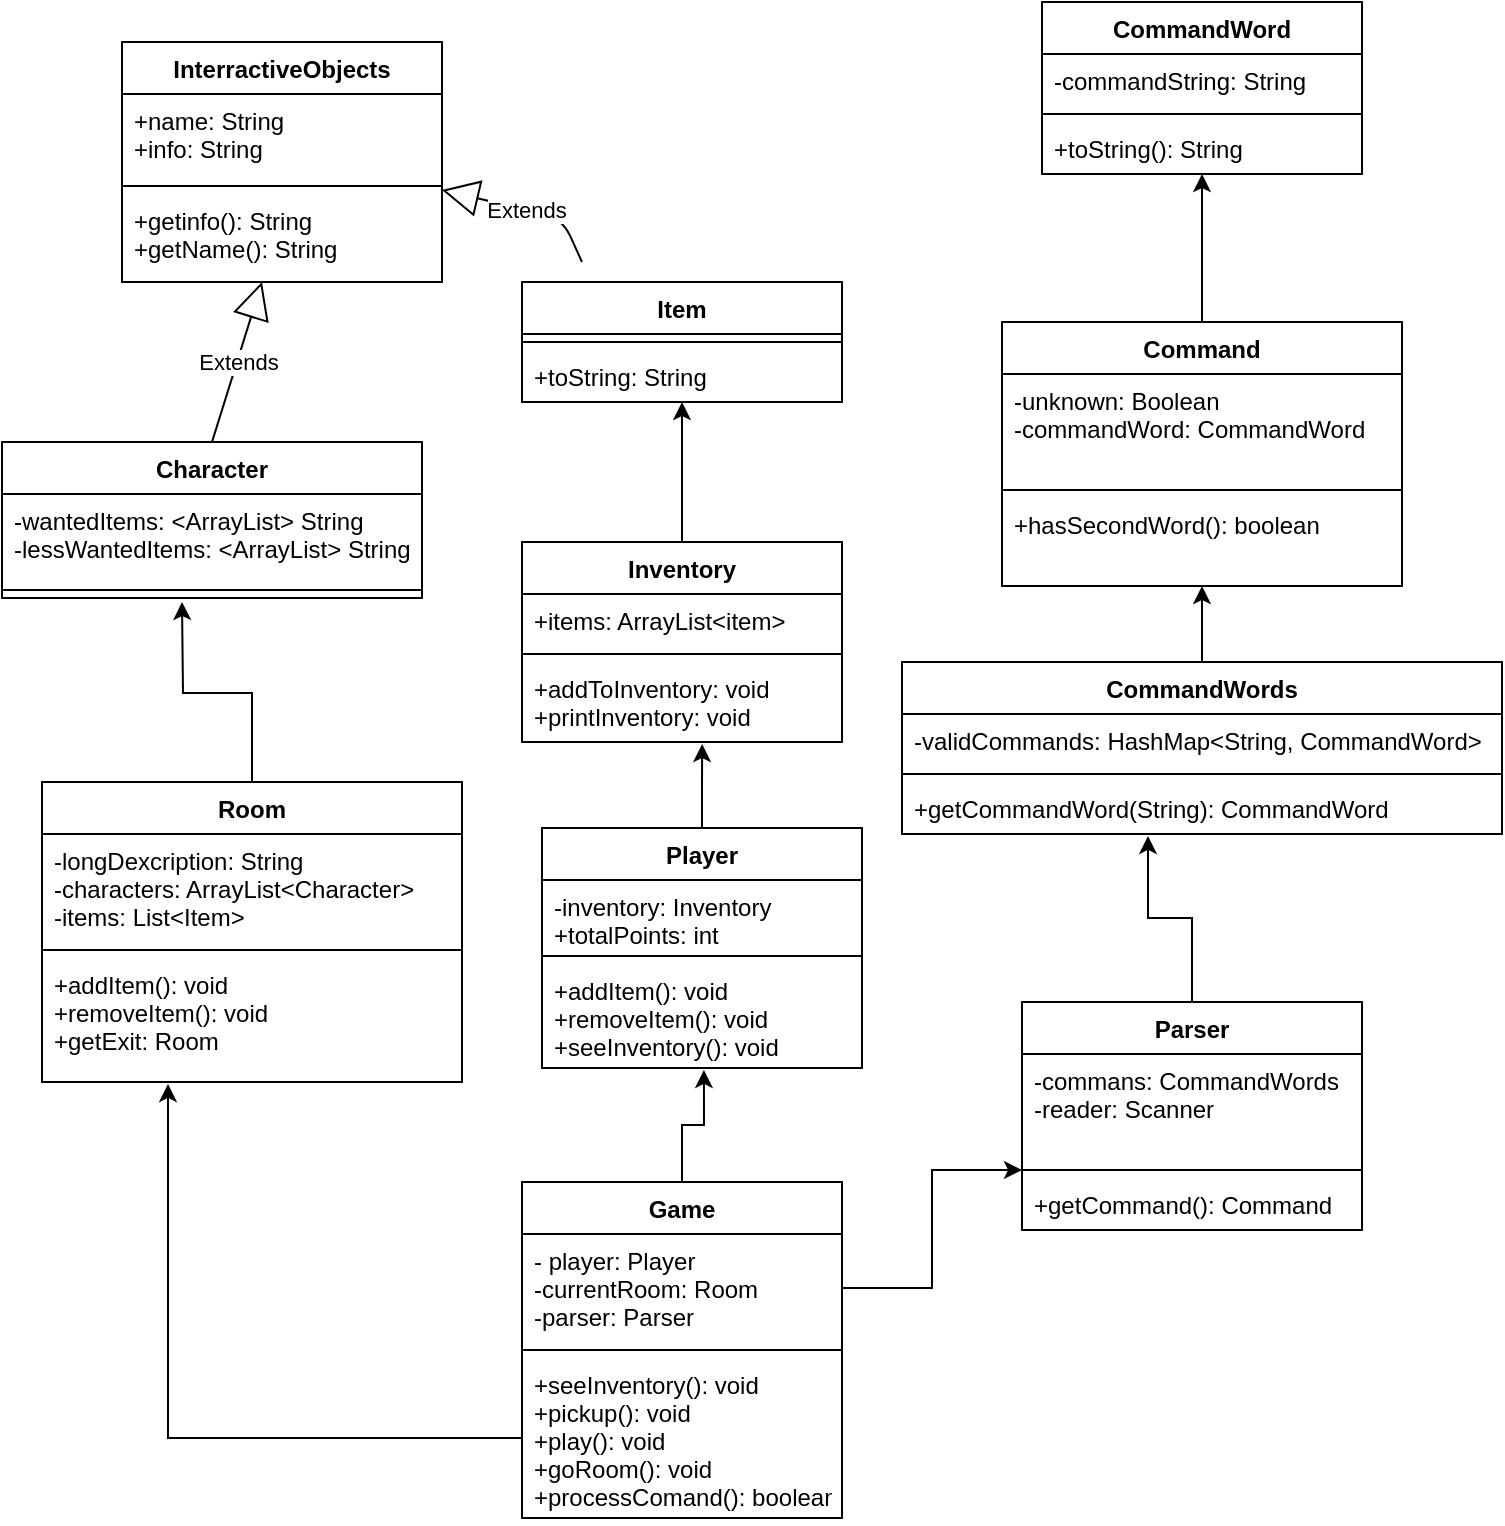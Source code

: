 <mxfile version="14.1.9" type="github">
  <diagram id="X73jVHrGk_FYn4rtWeED" name="Page-1">
    <mxGraphModel dx="1422" dy="794" grid="1" gridSize="10" guides="1" tooltips="1" connect="1" arrows="1" fold="1" page="1" pageScale="1" pageWidth="1169" pageHeight="827" math="0" shadow="0">
      <root>
        <mxCell id="0" />
        <mxCell id="1" parent="0" />
        <mxCell id="2b7WFvNFEHsudCSWtTzF-50" value="Extends" style="endArrow=block;endSize=16;endFill=0;html=1;exitX=0.5;exitY=0;exitDx=0;exitDy=0;" edge="1" parent="1" source="2b7WFvNFEHsudCSWtTzF-58">
          <mxGeometry width="160" relative="1" as="geometry">
            <mxPoint x="160" y="280" as="sourcePoint" />
            <mxPoint x="160" y="210" as="targetPoint" />
          </mxGeometry>
        </mxCell>
        <mxCell id="2b7WFvNFEHsudCSWtTzF-51" value="Extends" style="endArrow=block;endSize=16;endFill=0;html=1;entryX=1;entryY=0.25;entryDx=0;entryDy=0;" edge="1" parent="1">
          <mxGeometry width="160" relative="1" as="geometry">
            <mxPoint x="320" y="200" as="sourcePoint" />
            <mxPoint x="250" y="164" as="targetPoint" />
            <Array as="points">
              <mxPoint x="310" y="178" />
            </Array>
          </mxGeometry>
        </mxCell>
        <mxCell id="2b7WFvNFEHsudCSWtTzF-58" value="Character" style="swimlane;fontStyle=1;align=center;verticalAlign=top;childLayout=stackLayout;horizontal=1;startSize=26;horizontalStack=0;resizeParent=1;resizeParentMax=0;resizeLast=0;collapsible=1;marginBottom=0;" vertex="1" parent="1">
          <mxGeometry x="30" y="290" width="210" height="78" as="geometry" />
        </mxCell>
        <mxCell id="2b7WFvNFEHsudCSWtTzF-59" value="-wantedItems: &lt;ArrayList&gt; String&#xa;-lessWantedItems: &lt;ArrayList&gt; String" style="text;strokeColor=none;fillColor=none;align=left;verticalAlign=top;spacingLeft=4;spacingRight=4;overflow=hidden;rotatable=0;points=[[0,0.5],[1,0.5]];portConstraint=eastwest;" vertex="1" parent="2b7WFvNFEHsudCSWtTzF-58">
          <mxGeometry y="26" width="210" height="44" as="geometry" />
        </mxCell>
        <mxCell id="2b7WFvNFEHsudCSWtTzF-60" value="" style="line;strokeWidth=1;fillColor=none;align=left;verticalAlign=middle;spacingTop=-1;spacingLeft=3;spacingRight=3;rotatable=0;labelPosition=right;points=[];portConstraint=eastwest;" vertex="1" parent="2b7WFvNFEHsudCSWtTzF-58">
          <mxGeometry y="70" width="210" height="8" as="geometry" />
        </mxCell>
        <mxCell id="2b7WFvNFEHsudCSWtTzF-68" style="edgeStyle=orthogonalEdgeStyle;rounded=0;orthogonalLoop=1;jettySize=auto;html=1;" edge="1" parent="1" source="2b7WFvNFEHsudCSWtTzF-64">
          <mxGeometry relative="1" as="geometry">
            <mxPoint x="120" y="370" as="targetPoint" />
          </mxGeometry>
        </mxCell>
        <mxCell id="2b7WFvNFEHsudCSWtTzF-64" value="Room" style="swimlane;fontStyle=1;align=center;verticalAlign=top;childLayout=stackLayout;horizontal=1;startSize=26;horizontalStack=0;resizeParent=1;resizeParentMax=0;resizeLast=0;collapsible=1;marginBottom=0;" vertex="1" parent="1">
          <mxGeometry x="50" y="460" width="210" height="150" as="geometry" />
        </mxCell>
        <mxCell id="2b7WFvNFEHsudCSWtTzF-65" value="-longDexcription: String&#xa;-characters: ArrayList&lt;Character&gt;&#xa;-items: List&lt;Item&gt;" style="text;strokeColor=none;fillColor=none;align=left;verticalAlign=top;spacingLeft=4;spacingRight=4;overflow=hidden;rotatable=0;points=[[0,0.5],[1,0.5]];portConstraint=eastwest;" vertex="1" parent="2b7WFvNFEHsudCSWtTzF-64">
          <mxGeometry y="26" width="210" height="54" as="geometry" />
        </mxCell>
        <mxCell id="2b7WFvNFEHsudCSWtTzF-66" value="" style="line;strokeWidth=1;fillColor=none;align=left;verticalAlign=middle;spacingTop=-1;spacingLeft=3;spacingRight=3;rotatable=0;labelPosition=right;points=[];portConstraint=eastwest;" vertex="1" parent="2b7WFvNFEHsudCSWtTzF-64">
          <mxGeometry y="80" width="210" height="8" as="geometry" />
        </mxCell>
        <mxCell id="2b7WFvNFEHsudCSWtTzF-67" value="+addItem(): void&#xa;+removeItem(): void&#xa;+getExit: Room" style="text;strokeColor=none;fillColor=none;align=left;verticalAlign=top;spacingLeft=4;spacingRight=4;overflow=hidden;rotatable=0;points=[[0,0.5],[1,0.5]];portConstraint=eastwest;" vertex="1" parent="2b7WFvNFEHsudCSWtTzF-64">
          <mxGeometry y="88" width="210" height="62" as="geometry" />
        </mxCell>
        <mxCell id="2b7WFvNFEHsudCSWtTzF-80" style="edgeStyle=orthogonalEdgeStyle;rounded=0;orthogonalLoop=1;jettySize=auto;html=1;entryX=0.506;entryY=1.019;entryDx=0;entryDy=0;entryPerimeter=0;" edge="1" parent="1" source="2b7WFvNFEHsudCSWtTzF-69" target="2b7WFvNFEHsudCSWtTzF-79">
          <mxGeometry relative="1" as="geometry" />
        </mxCell>
        <mxCell id="2b7WFvNFEHsudCSWtTzF-69" value="Game" style="swimlane;fontStyle=1;align=center;verticalAlign=top;childLayout=stackLayout;horizontal=1;startSize=26;horizontalStack=0;resizeParent=1;resizeParentMax=0;resizeLast=0;collapsible=1;marginBottom=0;" vertex="1" parent="1">
          <mxGeometry x="290" y="660" width="160" height="168" as="geometry" />
        </mxCell>
        <mxCell id="2b7WFvNFEHsudCSWtTzF-70" value="- player: Player&#xa;-currentRoom: Room&#xa;-parser: Parser" style="text;strokeColor=none;fillColor=none;align=left;verticalAlign=top;spacingLeft=4;spacingRight=4;overflow=hidden;rotatable=0;points=[[0,0.5],[1,0.5]];portConstraint=eastwest;" vertex="1" parent="2b7WFvNFEHsudCSWtTzF-69">
          <mxGeometry y="26" width="160" height="54" as="geometry" />
        </mxCell>
        <mxCell id="2b7WFvNFEHsudCSWtTzF-71" value="" style="line;strokeWidth=1;fillColor=none;align=left;verticalAlign=middle;spacingTop=-1;spacingLeft=3;spacingRight=3;rotatable=0;labelPosition=right;points=[];portConstraint=eastwest;" vertex="1" parent="2b7WFvNFEHsudCSWtTzF-69">
          <mxGeometry y="80" width="160" height="8" as="geometry" />
        </mxCell>
        <mxCell id="2b7WFvNFEHsudCSWtTzF-72" value="+seeInventory(): void&#xa;+pickup(): void&#xa;+play(): void&#xa;+goRoom(): void&#xa;+processComand(): boolean" style="text;strokeColor=none;fillColor=none;align=left;verticalAlign=top;spacingLeft=4;spacingRight=4;overflow=hidden;rotatable=0;points=[[0,0.5],[1,0.5]];portConstraint=eastwest;" vertex="1" parent="2b7WFvNFEHsudCSWtTzF-69">
          <mxGeometry y="88" width="160" height="80" as="geometry" />
        </mxCell>
        <mxCell id="2b7WFvNFEHsudCSWtTzF-75" style="edgeStyle=orthogonalEdgeStyle;rounded=0;orthogonalLoop=1;jettySize=auto;html=1;entryX=0.3;entryY=1.016;entryDx=0;entryDy=0;entryPerimeter=0;" edge="1" parent="1" source="2b7WFvNFEHsudCSWtTzF-72" target="2b7WFvNFEHsudCSWtTzF-67">
          <mxGeometry relative="1" as="geometry">
            <mxPoint x="110" y="620" as="targetPoint" />
          </mxGeometry>
        </mxCell>
        <mxCell id="2b7WFvNFEHsudCSWtTzF-106" style="edgeStyle=orthogonalEdgeStyle;rounded=0;orthogonalLoop=1;jettySize=auto;html=1;exitX=0.5;exitY=0;exitDx=0;exitDy=0;entryX=0.563;entryY=1.025;entryDx=0;entryDy=0;entryPerimeter=0;" edge="1" parent="1" source="2b7WFvNFEHsudCSWtTzF-76" target="2b7WFvNFEHsudCSWtTzF-104">
          <mxGeometry relative="1" as="geometry">
            <mxPoint x="380" y="450" as="targetPoint" />
          </mxGeometry>
        </mxCell>
        <mxCell id="2b7WFvNFEHsudCSWtTzF-76" value="Player" style="swimlane;fontStyle=1;align=center;verticalAlign=top;childLayout=stackLayout;horizontal=1;startSize=26;horizontalStack=0;resizeParent=1;resizeParentMax=0;resizeLast=0;collapsible=1;marginBottom=0;" vertex="1" parent="1">
          <mxGeometry x="300" y="483" width="160" height="120" as="geometry" />
        </mxCell>
        <mxCell id="2b7WFvNFEHsudCSWtTzF-77" value="-inventory: Inventory&#xa;+totalPoints: int" style="text;strokeColor=none;fillColor=none;align=left;verticalAlign=top;spacingLeft=4;spacingRight=4;overflow=hidden;rotatable=0;points=[[0,0.5],[1,0.5]];portConstraint=eastwest;" vertex="1" parent="2b7WFvNFEHsudCSWtTzF-76">
          <mxGeometry y="26" width="160" height="34" as="geometry" />
        </mxCell>
        <mxCell id="2b7WFvNFEHsudCSWtTzF-78" value="" style="line;strokeWidth=1;fillColor=none;align=left;verticalAlign=middle;spacingTop=-1;spacingLeft=3;spacingRight=3;rotatable=0;labelPosition=right;points=[];portConstraint=eastwest;" vertex="1" parent="2b7WFvNFEHsudCSWtTzF-76">
          <mxGeometry y="60" width="160" height="8" as="geometry" />
        </mxCell>
        <mxCell id="2b7WFvNFEHsudCSWtTzF-79" value="+addItem(): void&#xa;+removeItem(): void&#xa;+seeInventory(): void" style="text;strokeColor=none;fillColor=none;align=left;verticalAlign=top;spacingLeft=4;spacingRight=4;overflow=hidden;rotatable=0;points=[[0,0.5],[1,0.5]];portConstraint=eastwest;" vertex="1" parent="2b7WFvNFEHsudCSWtTzF-76">
          <mxGeometry y="68" width="160" height="52" as="geometry" />
        </mxCell>
        <mxCell id="2b7WFvNFEHsudCSWtTzF-90" style="edgeStyle=orthogonalEdgeStyle;rounded=0;orthogonalLoop=1;jettySize=auto;html=1;entryX=0.41;entryY=1.038;entryDx=0;entryDy=0;entryPerimeter=0;" edge="1" parent="1" source="2b7WFvNFEHsudCSWtTzF-81" target="2b7WFvNFEHsudCSWtTzF-89">
          <mxGeometry relative="1" as="geometry">
            <mxPoint x="600" y="500" as="targetPoint" />
          </mxGeometry>
        </mxCell>
        <mxCell id="2b7WFvNFEHsudCSWtTzF-81" value="Parser" style="swimlane;fontStyle=1;align=center;verticalAlign=top;childLayout=stackLayout;horizontal=1;startSize=26;horizontalStack=0;resizeParent=1;resizeParentMax=0;resizeLast=0;collapsible=1;marginBottom=0;" vertex="1" parent="1">
          <mxGeometry x="540" y="570" width="170" height="114" as="geometry" />
        </mxCell>
        <mxCell id="2b7WFvNFEHsudCSWtTzF-82" value="-commans: CommandWords&#xa;-reader: Scanner" style="text;strokeColor=none;fillColor=none;align=left;verticalAlign=top;spacingLeft=4;spacingRight=4;overflow=hidden;rotatable=0;points=[[0,0.5],[1,0.5]];portConstraint=eastwest;" vertex="1" parent="2b7WFvNFEHsudCSWtTzF-81">
          <mxGeometry y="26" width="170" height="54" as="geometry" />
        </mxCell>
        <mxCell id="2b7WFvNFEHsudCSWtTzF-83" value="" style="line;strokeWidth=1;fillColor=none;align=left;verticalAlign=middle;spacingTop=-1;spacingLeft=3;spacingRight=3;rotatable=0;labelPosition=right;points=[];portConstraint=eastwest;" vertex="1" parent="2b7WFvNFEHsudCSWtTzF-81">
          <mxGeometry y="80" width="170" height="8" as="geometry" />
        </mxCell>
        <mxCell id="2b7WFvNFEHsudCSWtTzF-84" value="+getCommand(): Command" style="text;strokeColor=none;fillColor=none;align=left;verticalAlign=top;spacingLeft=4;spacingRight=4;overflow=hidden;rotatable=0;points=[[0,0.5],[1,0.5]];portConstraint=eastwest;" vertex="1" parent="2b7WFvNFEHsudCSWtTzF-81">
          <mxGeometry y="88" width="170" height="26" as="geometry" />
        </mxCell>
        <mxCell id="2b7WFvNFEHsudCSWtTzF-85" style="edgeStyle=orthogonalEdgeStyle;rounded=0;orthogonalLoop=1;jettySize=auto;html=1;" edge="1" parent="1" source="2b7WFvNFEHsudCSWtTzF-70" target="2b7WFvNFEHsudCSWtTzF-83">
          <mxGeometry relative="1" as="geometry" />
        </mxCell>
        <mxCell id="2b7WFvNFEHsudCSWtTzF-95" style="edgeStyle=orthogonalEdgeStyle;rounded=0;orthogonalLoop=1;jettySize=auto;html=1;entryX=0.5;entryY=1;entryDx=0;entryDy=0;" edge="1" parent="1" source="2b7WFvNFEHsudCSWtTzF-86" target="2b7WFvNFEHsudCSWtTzF-91">
          <mxGeometry relative="1" as="geometry" />
        </mxCell>
        <mxCell id="2b7WFvNFEHsudCSWtTzF-86" value="CommandWords" style="swimlane;fontStyle=1;align=center;verticalAlign=top;childLayout=stackLayout;horizontal=1;startSize=26;horizontalStack=0;resizeParent=1;resizeParentMax=0;resizeLast=0;collapsible=1;marginBottom=0;" vertex="1" parent="1">
          <mxGeometry x="480" y="400" width="300" height="86" as="geometry" />
        </mxCell>
        <mxCell id="2b7WFvNFEHsudCSWtTzF-87" value="-validCommands: HashMap&lt;String, CommandWord&gt;" style="text;strokeColor=none;fillColor=none;align=left;verticalAlign=top;spacingLeft=4;spacingRight=4;overflow=hidden;rotatable=0;points=[[0,0.5],[1,0.5]];portConstraint=eastwest;" vertex="1" parent="2b7WFvNFEHsudCSWtTzF-86">
          <mxGeometry y="26" width="300" height="26" as="geometry" />
        </mxCell>
        <mxCell id="2b7WFvNFEHsudCSWtTzF-88" value="" style="line;strokeWidth=1;fillColor=none;align=left;verticalAlign=middle;spacingTop=-1;spacingLeft=3;spacingRight=3;rotatable=0;labelPosition=right;points=[];portConstraint=eastwest;" vertex="1" parent="2b7WFvNFEHsudCSWtTzF-86">
          <mxGeometry y="52" width="300" height="8" as="geometry" />
        </mxCell>
        <mxCell id="2b7WFvNFEHsudCSWtTzF-89" value="+getCommandWord(String): CommandWord" style="text;strokeColor=none;fillColor=none;align=left;verticalAlign=top;spacingLeft=4;spacingRight=4;overflow=hidden;rotatable=0;points=[[0,0.5],[1,0.5]];portConstraint=eastwest;" vertex="1" parent="2b7WFvNFEHsudCSWtTzF-86">
          <mxGeometry y="60" width="300" height="26" as="geometry" />
        </mxCell>
        <mxCell id="2b7WFvNFEHsudCSWtTzF-100" style="edgeStyle=orthogonalEdgeStyle;rounded=0;orthogonalLoop=1;jettySize=auto;html=1;entryX=0.5;entryY=1;entryDx=0;entryDy=0;" edge="1" parent="1" source="2b7WFvNFEHsudCSWtTzF-91" target="2b7WFvNFEHsudCSWtTzF-96">
          <mxGeometry relative="1" as="geometry" />
        </mxCell>
        <mxCell id="2b7WFvNFEHsudCSWtTzF-91" value="Command" style="swimlane;fontStyle=1;align=center;verticalAlign=top;childLayout=stackLayout;horizontal=1;startSize=26;horizontalStack=0;resizeParent=1;resizeParentMax=0;resizeLast=0;collapsible=1;marginBottom=0;" vertex="1" parent="1">
          <mxGeometry x="530" y="230" width="200" height="132" as="geometry" />
        </mxCell>
        <mxCell id="2b7WFvNFEHsudCSWtTzF-92" value="-unknown: Boolean&#xa;-commandWord: CommandWord" style="text;strokeColor=none;fillColor=none;align=left;verticalAlign=top;spacingLeft=4;spacingRight=4;overflow=hidden;rotatable=0;points=[[0,0.5],[1,0.5]];portConstraint=eastwest;" vertex="1" parent="2b7WFvNFEHsudCSWtTzF-91">
          <mxGeometry y="26" width="200" height="54" as="geometry" />
        </mxCell>
        <mxCell id="2b7WFvNFEHsudCSWtTzF-93" value="" style="line;strokeWidth=1;fillColor=none;align=left;verticalAlign=middle;spacingTop=-1;spacingLeft=3;spacingRight=3;rotatable=0;labelPosition=right;points=[];portConstraint=eastwest;" vertex="1" parent="2b7WFvNFEHsudCSWtTzF-91">
          <mxGeometry y="80" width="200" height="8" as="geometry" />
        </mxCell>
        <mxCell id="2b7WFvNFEHsudCSWtTzF-94" value="+hasSecondWord(): boolean" style="text;strokeColor=none;fillColor=none;align=left;verticalAlign=top;spacingLeft=4;spacingRight=4;overflow=hidden;rotatable=0;points=[[0,0.5],[1,0.5]];portConstraint=eastwest;" vertex="1" parent="2b7WFvNFEHsudCSWtTzF-91">
          <mxGeometry y="88" width="200" height="44" as="geometry" />
        </mxCell>
        <mxCell id="2b7WFvNFEHsudCSWtTzF-96" value="CommandWord" style="swimlane;fontStyle=1;align=center;verticalAlign=top;childLayout=stackLayout;horizontal=1;startSize=26;horizontalStack=0;resizeParent=1;resizeParentMax=0;resizeLast=0;collapsible=1;marginBottom=0;" vertex="1" parent="1">
          <mxGeometry x="550" y="70" width="160" height="86" as="geometry" />
        </mxCell>
        <mxCell id="2b7WFvNFEHsudCSWtTzF-97" value="-commandString: String" style="text;strokeColor=none;fillColor=none;align=left;verticalAlign=top;spacingLeft=4;spacingRight=4;overflow=hidden;rotatable=0;points=[[0,0.5],[1,0.5]];portConstraint=eastwest;" vertex="1" parent="2b7WFvNFEHsudCSWtTzF-96">
          <mxGeometry y="26" width="160" height="26" as="geometry" />
        </mxCell>
        <mxCell id="2b7WFvNFEHsudCSWtTzF-98" value="" style="line;strokeWidth=1;fillColor=none;align=left;verticalAlign=middle;spacingTop=-1;spacingLeft=3;spacingRight=3;rotatable=0;labelPosition=right;points=[];portConstraint=eastwest;" vertex="1" parent="2b7WFvNFEHsudCSWtTzF-96">
          <mxGeometry y="52" width="160" height="8" as="geometry" />
        </mxCell>
        <mxCell id="2b7WFvNFEHsudCSWtTzF-99" value="+toString(): String" style="text;strokeColor=none;fillColor=none;align=left;verticalAlign=top;spacingLeft=4;spacingRight=4;overflow=hidden;rotatable=0;points=[[0,0.5],[1,0.5]];portConstraint=eastwest;" vertex="1" parent="2b7WFvNFEHsudCSWtTzF-96">
          <mxGeometry y="60" width="160" height="26" as="geometry" />
        </mxCell>
        <mxCell id="2b7WFvNFEHsudCSWtTzF-111" style="edgeStyle=orthogonalEdgeStyle;rounded=0;orthogonalLoop=1;jettySize=auto;html=1;entryX=0.5;entryY=1;entryDx=0;entryDy=0;" edge="1" parent="1" source="2b7WFvNFEHsudCSWtTzF-101" target="2b7WFvNFEHsudCSWtTzF-107">
          <mxGeometry relative="1" as="geometry" />
        </mxCell>
        <mxCell id="2b7WFvNFEHsudCSWtTzF-101" value="Inventory" style="swimlane;fontStyle=1;align=center;verticalAlign=top;childLayout=stackLayout;horizontal=1;startSize=26;horizontalStack=0;resizeParent=1;resizeParentMax=0;resizeLast=0;collapsible=1;marginBottom=0;" vertex="1" parent="1">
          <mxGeometry x="290" y="340" width="160" height="100" as="geometry" />
        </mxCell>
        <mxCell id="2b7WFvNFEHsudCSWtTzF-102" value="+items: ArrayList&lt;item&gt;" style="text;strokeColor=none;fillColor=none;align=left;verticalAlign=top;spacingLeft=4;spacingRight=4;overflow=hidden;rotatable=0;points=[[0,0.5],[1,0.5]];portConstraint=eastwest;" vertex="1" parent="2b7WFvNFEHsudCSWtTzF-101">
          <mxGeometry y="26" width="160" height="26" as="geometry" />
        </mxCell>
        <mxCell id="2b7WFvNFEHsudCSWtTzF-103" value="" style="line;strokeWidth=1;fillColor=none;align=left;verticalAlign=middle;spacingTop=-1;spacingLeft=3;spacingRight=3;rotatable=0;labelPosition=right;points=[];portConstraint=eastwest;" vertex="1" parent="2b7WFvNFEHsudCSWtTzF-101">
          <mxGeometry y="52" width="160" height="8" as="geometry" />
        </mxCell>
        <mxCell id="2b7WFvNFEHsudCSWtTzF-104" value="+addToInventory: void&#xa;+printInventory: void" style="text;strokeColor=none;fillColor=none;align=left;verticalAlign=top;spacingLeft=4;spacingRight=4;overflow=hidden;rotatable=0;points=[[0,0.5],[1,0.5]];portConstraint=eastwest;" vertex="1" parent="2b7WFvNFEHsudCSWtTzF-101">
          <mxGeometry y="60" width="160" height="40" as="geometry" />
        </mxCell>
        <mxCell id="2b7WFvNFEHsudCSWtTzF-107" value="Item" style="swimlane;fontStyle=1;align=center;verticalAlign=top;childLayout=stackLayout;horizontal=1;startSize=26;horizontalStack=0;resizeParent=1;resizeParentMax=0;resizeLast=0;collapsible=1;marginBottom=0;" vertex="1" parent="1">
          <mxGeometry x="290" y="210" width="160" height="60" as="geometry" />
        </mxCell>
        <mxCell id="2b7WFvNFEHsudCSWtTzF-109" value="" style="line;strokeWidth=1;fillColor=none;align=left;verticalAlign=middle;spacingTop=-1;spacingLeft=3;spacingRight=3;rotatable=0;labelPosition=right;points=[];portConstraint=eastwest;" vertex="1" parent="2b7WFvNFEHsudCSWtTzF-107">
          <mxGeometry y="26" width="160" height="8" as="geometry" />
        </mxCell>
        <mxCell id="2b7WFvNFEHsudCSWtTzF-110" value="+toString: String" style="text;strokeColor=none;fillColor=none;align=left;verticalAlign=top;spacingLeft=4;spacingRight=4;overflow=hidden;rotatable=0;points=[[0,0.5],[1,0.5]];portConstraint=eastwest;" vertex="1" parent="2b7WFvNFEHsudCSWtTzF-107">
          <mxGeometry y="34" width="160" height="26" as="geometry" />
        </mxCell>
        <mxCell id="2b7WFvNFEHsudCSWtTzF-112" value="InterractiveObjects" style="swimlane;fontStyle=1;align=center;verticalAlign=top;childLayout=stackLayout;horizontal=1;startSize=26;horizontalStack=0;resizeParent=1;resizeParentMax=0;resizeLast=0;collapsible=1;marginBottom=0;" vertex="1" parent="1">
          <mxGeometry x="90" y="90" width="160" height="120" as="geometry" />
        </mxCell>
        <mxCell id="2b7WFvNFEHsudCSWtTzF-113" value="+name: String&#xa;+info: String" style="text;strokeColor=none;fillColor=none;align=left;verticalAlign=top;spacingLeft=4;spacingRight=4;overflow=hidden;rotatable=0;points=[[0,0.5],[1,0.5]];portConstraint=eastwest;" vertex="1" parent="2b7WFvNFEHsudCSWtTzF-112">
          <mxGeometry y="26" width="160" height="42" as="geometry" />
        </mxCell>
        <mxCell id="2b7WFvNFEHsudCSWtTzF-114" value="" style="line;strokeWidth=1;fillColor=none;align=left;verticalAlign=middle;spacingTop=-1;spacingLeft=3;spacingRight=3;rotatable=0;labelPosition=right;points=[];portConstraint=eastwest;" vertex="1" parent="2b7WFvNFEHsudCSWtTzF-112">
          <mxGeometry y="68" width="160" height="8" as="geometry" />
        </mxCell>
        <mxCell id="2b7WFvNFEHsudCSWtTzF-115" value="+getinfo(): String&#xa;+getName(): String" style="text;strokeColor=none;fillColor=none;align=left;verticalAlign=top;spacingLeft=4;spacingRight=4;overflow=hidden;rotatable=0;points=[[0,0.5],[1,0.5]];portConstraint=eastwest;" vertex="1" parent="2b7WFvNFEHsudCSWtTzF-112">
          <mxGeometry y="76" width="160" height="44" as="geometry" />
        </mxCell>
      </root>
    </mxGraphModel>
  </diagram>
</mxfile>
